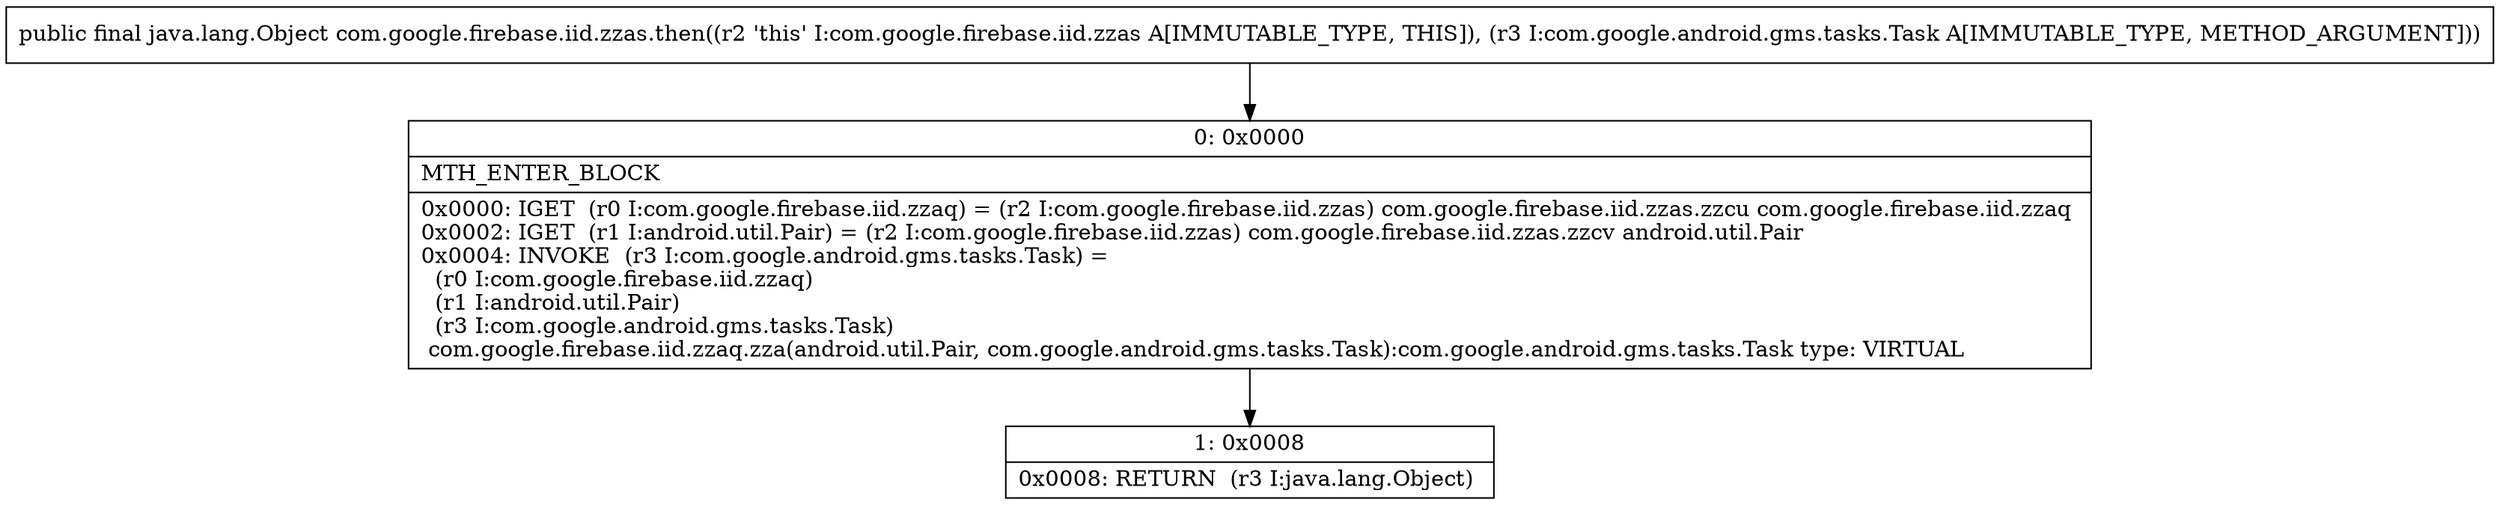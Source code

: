 digraph "CFG forcom.google.firebase.iid.zzas.then(Lcom\/google\/android\/gms\/tasks\/Task;)Ljava\/lang\/Object;" {
Node_0 [shape=record,label="{0\:\ 0x0000|MTH_ENTER_BLOCK\l|0x0000: IGET  (r0 I:com.google.firebase.iid.zzaq) = (r2 I:com.google.firebase.iid.zzas) com.google.firebase.iid.zzas.zzcu com.google.firebase.iid.zzaq \l0x0002: IGET  (r1 I:android.util.Pair) = (r2 I:com.google.firebase.iid.zzas) com.google.firebase.iid.zzas.zzcv android.util.Pair \l0x0004: INVOKE  (r3 I:com.google.android.gms.tasks.Task) = \l  (r0 I:com.google.firebase.iid.zzaq)\l  (r1 I:android.util.Pair)\l  (r3 I:com.google.android.gms.tasks.Task)\l com.google.firebase.iid.zzaq.zza(android.util.Pair, com.google.android.gms.tasks.Task):com.google.android.gms.tasks.Task type: VIRTUAL \l}"];
Node_1 [shape=record,label="{1\:\ 0x0008|0x0008: RETURN  (r3 I:java.lang.Object) \l}"];
MethodNode[shape=record,label="{public final java.lang.Object com.google.firebase.iid.zzas.then((r2 'this' I:com.google.firebase.iid.zzas A[IMMUTABLE_TYPE, THIS]), (r3 I:com.google.android.gms.tasks.Task A[IMMUTABLE_TYPE, METHOD_ARGUMENT])) }"];
MethodNode -> Node_0;
Node_0 -> Node_1;
}

